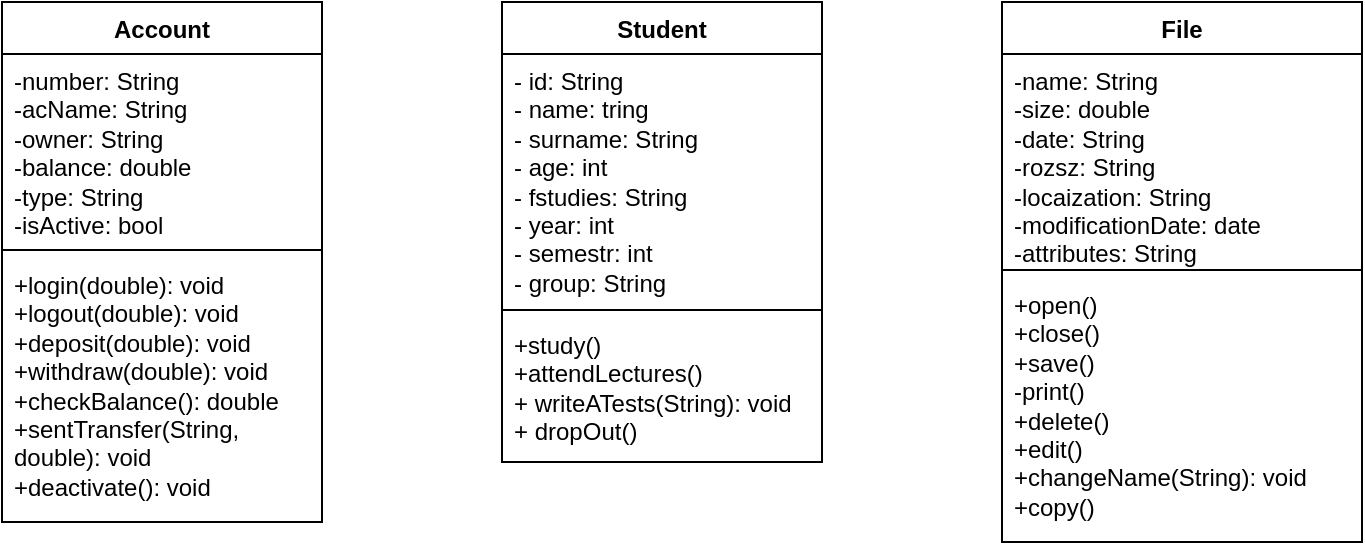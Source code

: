 <mxfile version="22.1.3" type="device">
  <diagram name="Strona-1" id="7_eV8aSRWbqJh-5246uc">
    <mxGraphModel dx="714" dy="789" grid="1" gridSize="10" guides="1" tooltips="1" connect="1" arrows="1" fold="1" page="1" pageScale="1" pageWidth="827" pageHeight="1169" math="0" shadow="0">
      <root>
        <mxCell id="0" />
        <mxCell id="1" parent="0" />
        <mxCell id="jUSXyHIeNcQYj-WMRKPu-1" value="File" style="swimlane;fontStyle=1;align=center;verticalAlign=top;childLayout=stackLayout;horizontal=1;startSize=26;horizontalStack=0;resizeParent=1;resizeParentMax=0;resizeLast=0;collapsible=1;marginBottom=0;whiteSpace=wrap;html=1;" vertex="1" parent="1">
          <mxGeometry x="570" y="70" width="180" height="270" as="geometry" />
        </mxCell>
        <mxCell id="jUSXyHIeNcQYj-WMRKPu-2" value="-name: String&lt;br&gt;-size: double&lt;br&gt;-date: String&lt;br&gt;-rozsz: String&lt;br&gt;-locaization: String&lt;br&gt;-modificationDate: date&lt;br&gt;-attributes: String" style="text;strokeColor=none;fillColor=none;align=left;verticalAlign=top;spacingLeft=4;spacingRight=4;overflow=hidden;rotatable=0;points=[[0,0.5],[1,0.5]];portConstraint=eastwest;whiteSpace=wrap;html=1;" vertex="1" parent="jUSXyHIeNcQYj-WMRKPu-1">
          <mxGeometry y="26" width="180" height="104" as="geometry" />
        </mxCell>
        <mxCell id="jUSXyHIeNcQYj-WMRKPu-3" value="" style="line;strokeWidth=1;fillColor=none;align=left;verticalAlign=middle;spacingTop=-1;spacingLeft=3;spacingRight=3;rotatable=0;labelPosition=right;points=[];portConstraint=eastwest;strokeColor=inherit;" vertex="1" parent="jUSXyHIeNcQYj-WMRKPu-1">
          <mxGeometry y="130" width="180" height="8" as="geometry" />
        </mxCell>
        <mxCell id="jUSXyHIeNcQYj-WMRKPu-4" value="+open()&lt;br&gt;+close()&lt;br&gt;+save()&lt;br&gt;-print()&lt;br&gt;+delete()&lt;br&gt;+edit()&lt;br&gt;+changeName(String): void&lt;br&gt;+copy()" style="text;strokeColor=none;fillColor=none;align=left;verticalAlign=top;spacingLeft=4;spacingRight=4;overflow=hidden;rotatable=0;points=[[0,0.5],[1,0.5]];portConstraint=eastwest;whiteSpace=wrap;html=1;" vertex="1" parent="jUSXyHIeNcQYj-WMRKPu-1">
          <mxGeometry y="138" width="180" height="132" as="geometry" />
        </mxCell>
        <mxCell id="jUSXyHIeNcQYj-WMRKPu-5" value="Account" style="swimlane;fontStyle=1;align=center;verticalAlign=top;childLayout=stackLayout;horizontal=1;startSize=26;horizontalStack=0;resizeParent=1;resizeParentMax=0;resizeLast=0;collapsible=1;marginBottom=0;whiteSpace=wrap;html=1;" vertex="1" parent="1">
          <mxGeometry x="70" y="70" width="160" height="260" as="geometry" />
        </mxCell>
        <mxCell id="jUSXyHIeNcQYj-WMRKPu-6" value="-number: String&lt;br&gt;-acName: String&lt;br&gt;-owner: String&lt;br&gt;-balance: double&lt;br&gt;-type: String&lt;br&gt;-isActive: bool" style="text;strokeColor=none;fillColor=none;align=left;verticalAlign=top;spacingLeft=4;spacingRight=4;overflow=hidden;rotatable=0;points=[[0,0.5],[1,0.5]];portConstraint=eastwest;whiteSpace=wrap;html=1;" vertex="1" parent="jUSXyHIeNcQYj-WMRKPu-5">
          <mxGeometry y="26" width="160" height="94" as="geometry" />
        </mxCell>
        <mxCell id="jUSXyHIeNcQYj-WMRKPu-7" value="" style="line;strokeWidth=1;fillColor=none;align=left;verticalAlign=middle;spacingTop=-1;spacingLeft=3;spacingRight=3;rotatable=0;labelPosition=right;points=[];portConstraint=eastwest;strokeColor=inherit;" vertex="1" parent="jUSXyHIeNcQYj-WMRKPu-5">
          <mxGeometry y="120" width="160" height="8" as="geometry" />
        </mxCell>
        <mxCell id="jUSXyHIeNcQYj-WMRKPu-8" value="+login(double): void&lt;br&gt;+logout(double): void&lt;br&gt;+deposit(double): void&lt;br&gt;+withdraw(double): void&lt;br&gt;+checkBalance(): double&lt;br&gt;+sentTransfer(String, double): void&lt;br&gt;+deactivate(): void" style="text;strokeColor=none;fillColor=none;align=left;verticalAlign=top;spacingLeft=4;spacingRight=4;overflow=hidden;rotatable=0;points=[[0,0.5],[1,0.5]];portConstraint=eastwest;whiteSpace=wrap;html=1;" vertex="1" parent="jUSXyHIeNcQYj-WMRKPu-5">
          <mxGeometry y="128" width="160" height="132" as="geometry" />
        </mxCell>
        <mxCell id="jUSXyHIeNcQYj-WMRKPu-9" value="Student" style="swimlane;fontStyle=1;align=center;verticalAlign=top;childLayout=stackLayout;horizontal=1;startSize=26;horizontalStack=0;resizeParent=1;resizeParentMax=0;resizeLast=0;collapsible=1;marginBottom=0;whiteSpace=wrap;html=1;" vertex="1" parent="1">
          <mxGeometry x="320" y="70" width="160" height="230" as="geometry" />
        </mxCell>
        <mxCell id="jUSXyHIeNcQYj-WMRKPu-10" value="- id: String&lt;br&gt;- name: tring&lt;br&gt;- surname: String&lt;br&gt;- age: int&lt;br&gt;- fstudies: String&lt;br&gt;- year: int&lt;br&gt;- semestr: int&lt;br&gt;- group: String" style="text;strokeColor=none;fillColor=none;align=left;verticalAlign=top;spacingLeft=4;spacingRight=4;overflow=hidden;rotatable=0;points=[[0,0.5],[1,0.5]];portConstraint=eastwest;whiteSpace=wrap;html=1;" vertex="1" parent="jUSXyHIeNcQYj-WMRKPu-9">
          <mxGeometry y="26" width="160" height="124" as="geometry" />
        </mxCell>
        <mxCell id="jUSXyHIeNcQYj-WMRKPu-11" value="" style="line;strokeWidth=1;fillColor=none;align=left;verticalAlign=middle;spacingTop=-1;spacingLeft=3;spacingRight=3;rotatable=0;labelPosition=right;points=[];portConstraint=eastwest;strokeColor=inherit;" vertex="1" parent="jUSXyHIeNcQYj-WMRKPu-9">
          <mxGeometry y="150" width="160" height="8" as="geometry" />
        </mxCell>
        <mxCell id="jUSXyHIeNcQYj-WMRKPu-12" value="+study()&lt;br&gt;+attendLectures()&lt;br&gt;+ writeATests(String): void&lt;br&gt;+ dropOut()" style="text;strokeColor=none;fillColor=none;align=left;verticalAlign=top;spacingLeft=4;spacingRight=4;overflow=hidden;rotatable=0;points=[[0,0.5],[1,0.5]];portConstraint=eastwest;whiteSpace=wrap;html=1;" vertex="1" parent="jUSXyHIeNcQYj-WMRKPu-9">
          <mxGeometry y="158" width="160" height="72" as="geometry" />
        </mxCell>
      </root>
    </mxGraphModel>
  </diagram>
</mxfile>
